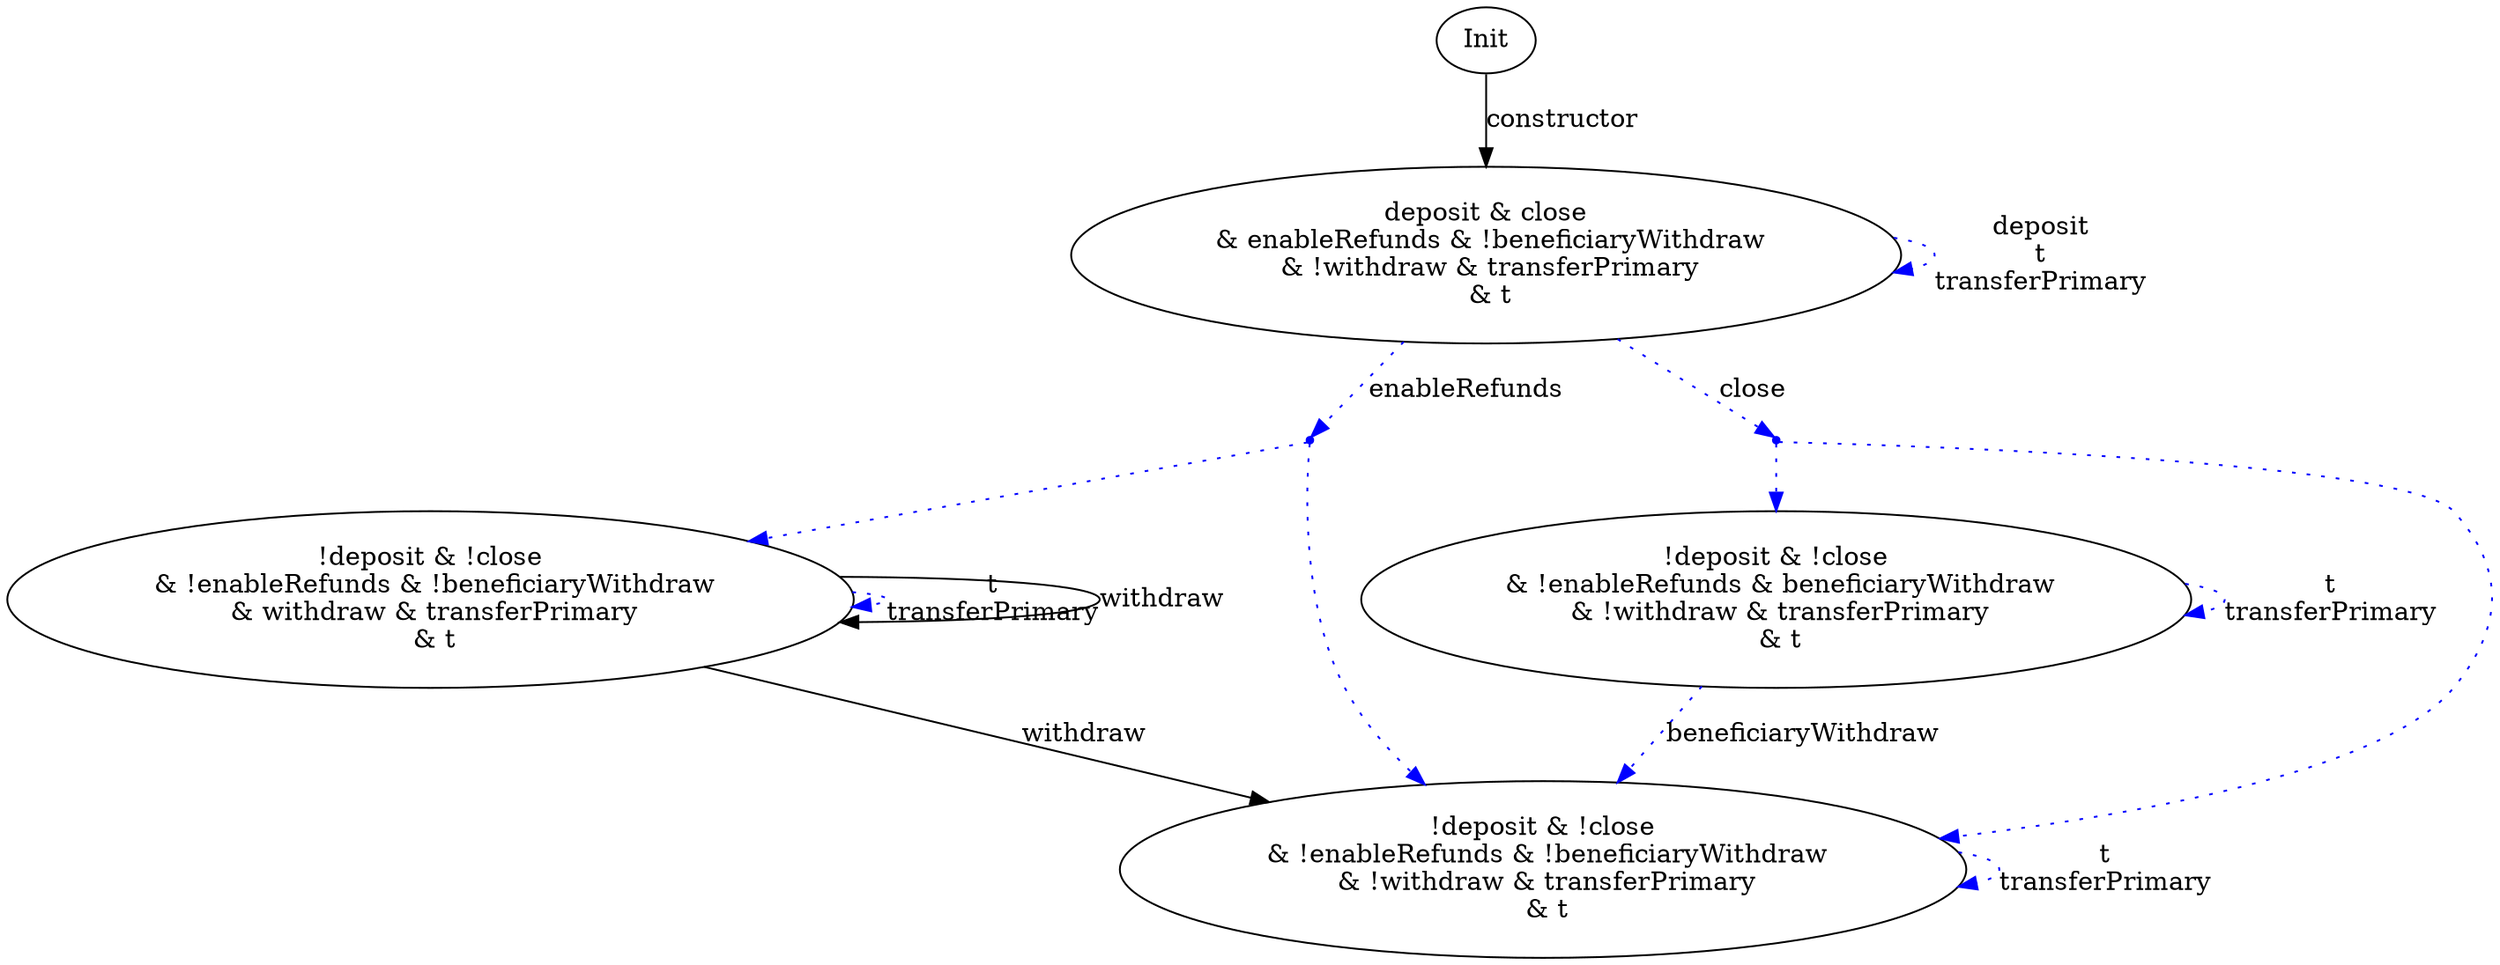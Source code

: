 digraph {

S00 [label="Init"]
S24 [label="deposit & close\n & enableRefunds & !beneficiaryWithdraw\n & !withdraw & transferPrimary\n & t"]
S65 [label="!deposit & !close\n & !enableRefunds & !beneficiaryWithdraw\n & withdraw & transferPrimary\n & t"]
S66 [label="!deposit & !close\n & !enableRefunds & beneficiaryWithdraw\n & !withdraw & transferPrimary\n & t"]
S100 [label="!deposit & !close\n & !enableRefunds & !beneficiaryWithdraw\n & !withdraw & transferPrimary\n & t"]

S24_enableRefunds [label="", shape="point", color="blue"]
S24_close [label="", shape="point", color="blue"]

S66->S100 [label="beneficiaryWithdraw", style="dotted", color="blue"]
S66->S66 [label="t\ntransferPrimary", style="dotted", color="blue"]
S00->S24 [label="constructor", style="", color="black"]
S65->S65 [label="t\ntransferPrimary", style="dotted", color="blue"]
S65->S100 [label="withdraw", style="", color="black"]
S65->S65 [label="withdraw", style="", color="black"]
S24->S24_enableRefunds [label="enableRefunds", style="dotted", color="blue"]
S24_enableRefunds->S65 [label="", style="dotted", color="blue"]
S24_enableRefunds->S100 [label="", style="dotted", color="blue"]
S24->S24_close [label="close", style="dotted", color="blue"]
S24_close->S100 [label="", style="dotted", color="blue"]
S24_close->S66 [label="", style="dotted", color="blue"]
S24->S24 [label="deposit\nt\ntransferPrimary", style="dotted", color="blue"]
S100->S100 [label="t\ntransferPrimary", style="dotted", color="blue"]
}